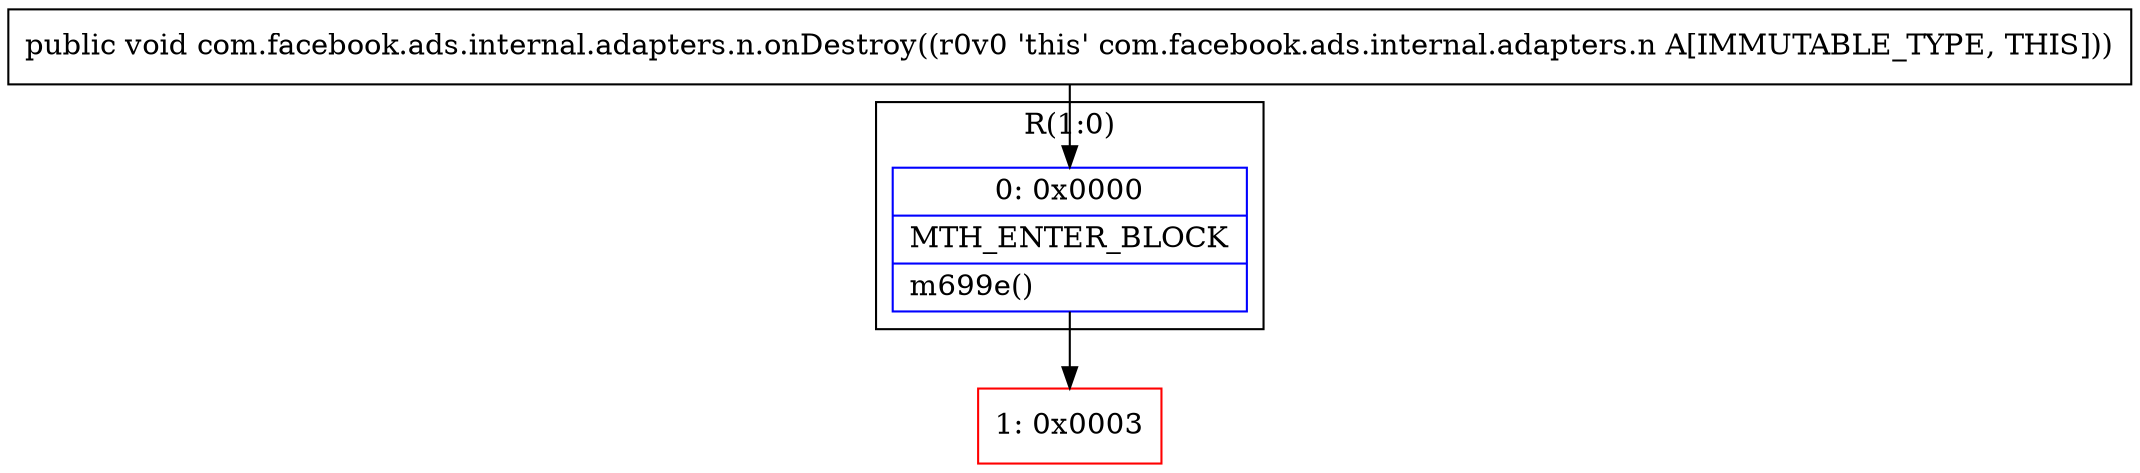 digraph "CFG forcom.facebook.ads.internal.adapters.n.onDestroy()V" {
subgraph cluster_Region_284363852 {
label = "R(1:0)";
node [shape=record,color=blue];
Node_0 [shape=record,label="{0\:\ 0x0000|MTH_ENTER_BLOCK\l|m699e()\l}"];
}
Node_1 [shape=record,color=red,label="{1\:\ 0x0003}"];
MethodNode[shape=record,label="{public void com.facebook.ads.internal.adapters.n.onDestroy((r0v0 'this' com.facebook.ads.internal.adapters.n A[IMMUTABLE_TYPE, THIS])) }"];
MethodNode -> Node_0;
Node_0 -> Node_1;
}


